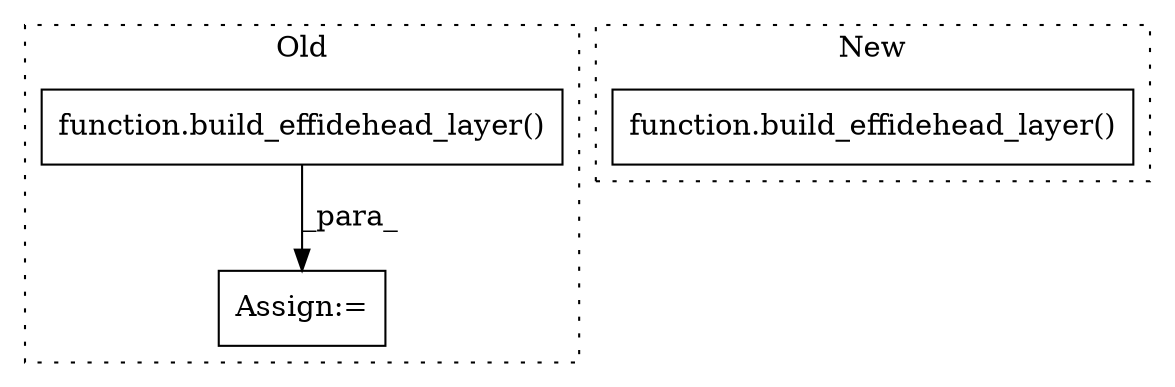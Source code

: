 digraph G {
subgraph cluster0 {
1 [label="function.build_effidehead_layer()" a="75" s="3581,3652" l="23,1" shape="box"];
3 [label="Assign:=" a="68" s="3578" l="3" shape="box"];
label = "Old";
style="dotted";
}
subgraph cluster1 {
2 [label="function.build_effidehead_layer()" a="75" s="4468,4520" l="23,41" shape="box"];
label = "New";
style="dotted";
}
1 -> 3 [label="_para_"];
}